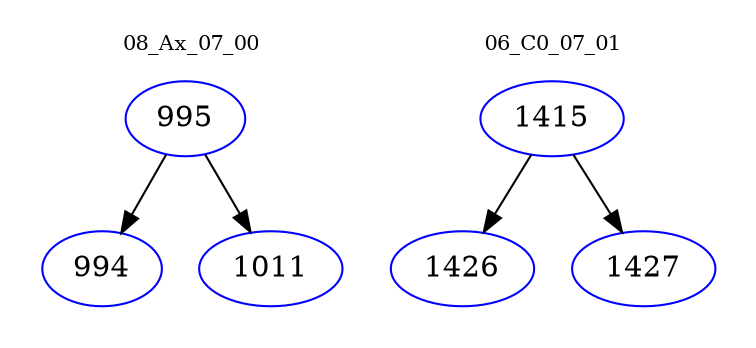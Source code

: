 digraph{
subgraph cluster_0 {
color = white
label = "08_Ax_07_00";
fontsize=10;
T0_995 [label="995", color="blue"]
T0_995 -> T0_994 [color="black"]
T0_994 [label="994", color="blue"]
T0_995 -> T0_1011 [color="black"]
T0_1011 [label="1011", color="blue"]
}
subgraph cluster_1 {
color = white
label = "06_C0_07_01";
fontsize=10;
T1_1415 [label="1415", color="blue"]
T1_1415 -> T1_1426 [color="black"]
T1_1426 [label="1426", color="blue"]
T1_1415 -> T1_1427 [color="black"]
T1_1427 [label="1427", color="blue"]
}
}
